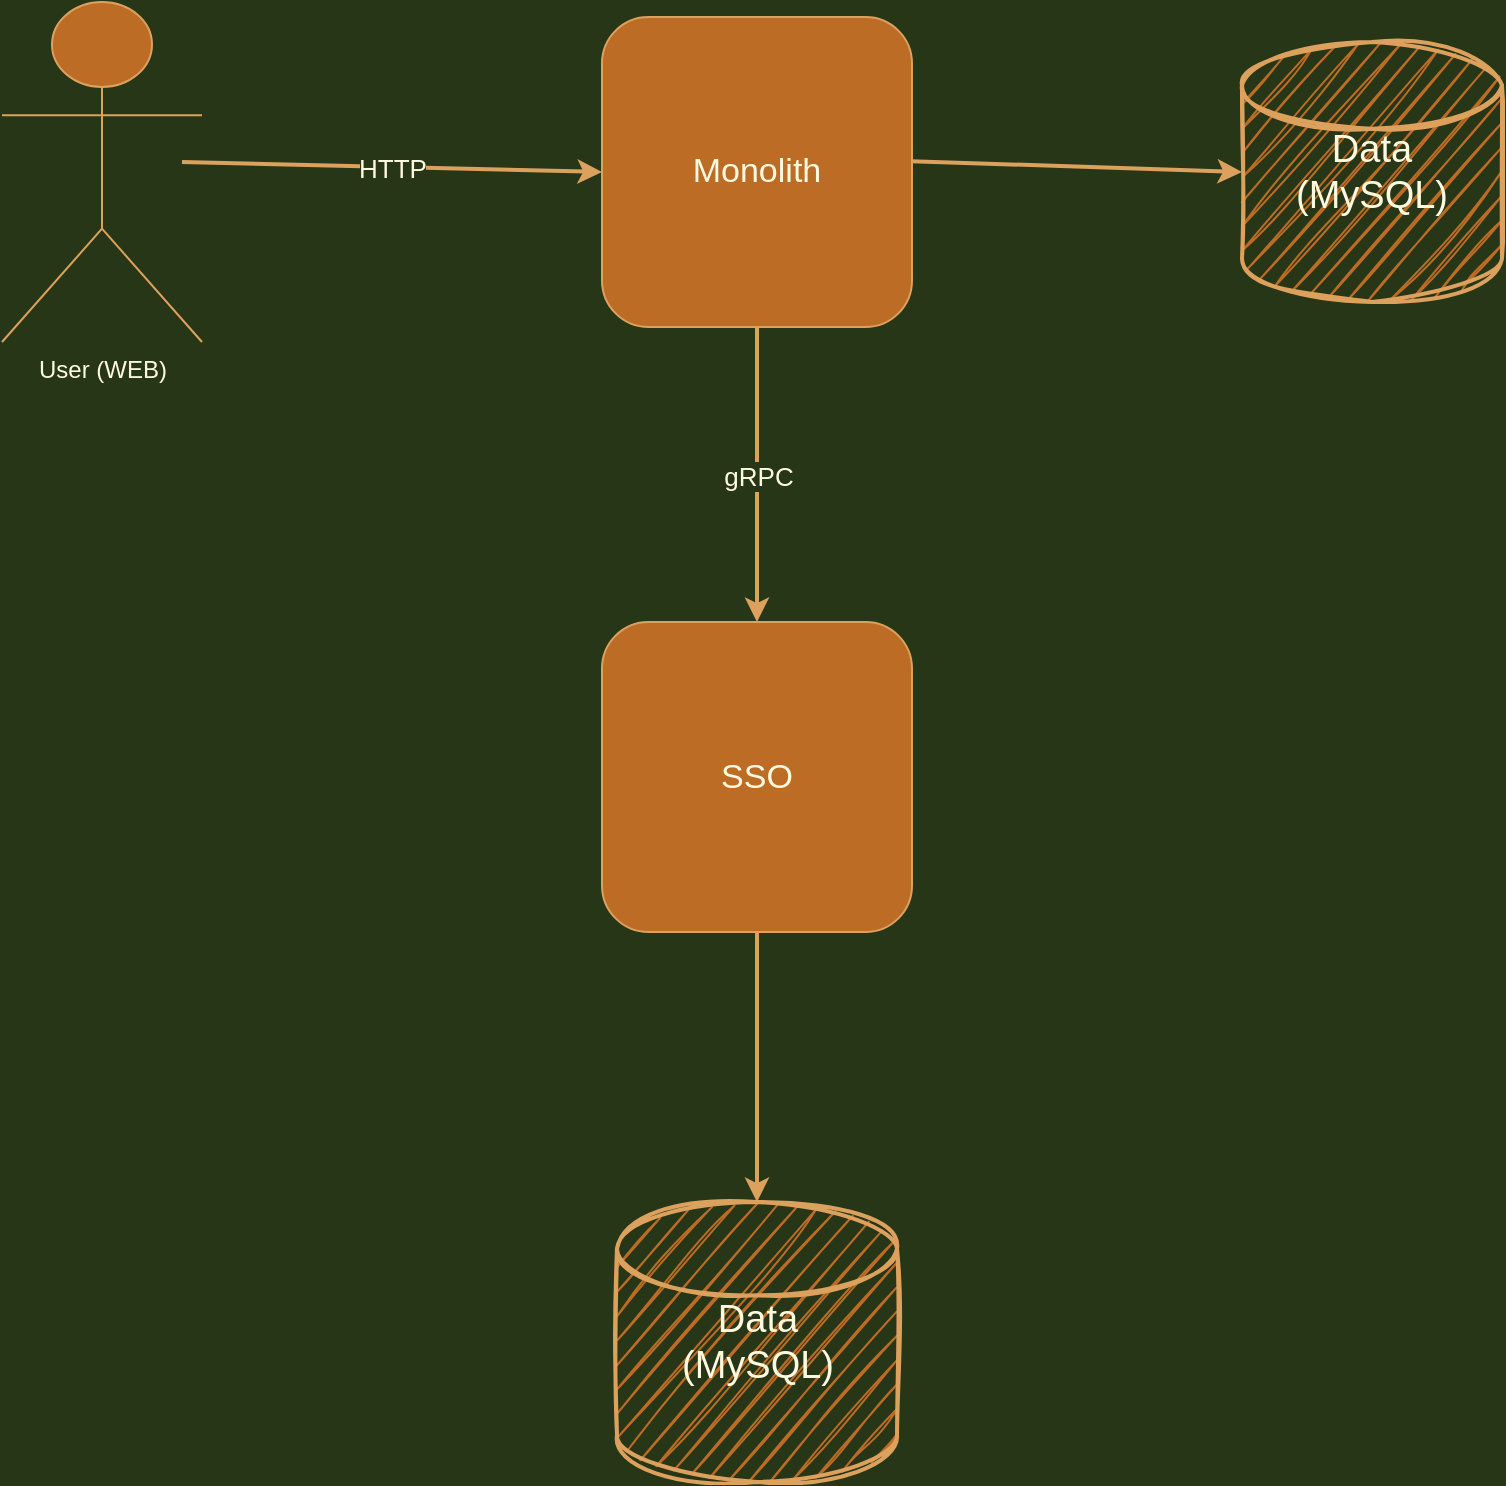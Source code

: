 <mxfile version="20.5.3" type="embed"><diagram id="qksox0yAliujU24NLHoh" name="Страница — 1"><mxGraphModel dx="1379" dy="937" grid="1" gridSize="10" guides="1" tooltips="1" connect="1" arrows="1" fold="1" page="1" pageScale="1" pageWidth="827" pageHeight="1169" background="#283618" math="1" shadow="0"><root><mxCell id="0"/><mxCell id="1" parent="0"/><mxCell id="yiFnastSYoOXgxj5C6BG-4" value="&lt;font style=&quot;font-size: 19px;&quot;&gt;Data&lt;br&gt;(MySQL)&lt;br&gt;&lt;/font&gt;" style="strokeWidth=2;html=1;shape=mxgraph.flowchart.database;whiteSpace=wrap;sketch=1;curveFitting=1;jiggle=2;fillColor=#BC6C25;strokeColor=#DDA15E;fontColor=#FEFAE0;" parent="1" vertex="1"><mxGeometry x="660" y="370" width="130" height="130" as="geometry"/></mxCell><mxCell id="yiFnastSYoOXgxj5C6BG-6" value="&lt;font style=&quot;font-size: 17px;&quot;&gt;Monolith&lt;br&gt;&lt;/font&gt;" style="whiteSpace=wrap;html=1;aspect=fixed;rounded=1;shadow=0;fillColor=#BC6C25;strokeColor=#DDA15E;fontColor=#FEFAE0;" parent="1" vertex="1"><mxGeometry x="340" y="357.5" width="155" height="155" as="geometry"/></mxCell><mxCell id="yiFnastSYoOXgxj5C6BG-7" value="User (WEB)" style="shape=umlActor;verticalLabelPosition=bottom;verticalAlign=top;html=1;shadow=0;fillColor=#BC6C25;strokeColor=#DDA15E;fontColor=#FEFAE0;" parent="1" vertex="1"><mxGeometry x="40" y="350" width="100" height="170" as="geometry"/></mxCell><mxCell id="yiFnastSYoOXgxj5C6BG-13" value="&lt;span style=&quot;font-size: 17px;&quot;&gt;SSO&lt;/span&gt;" style="whiteSpace=wrap;html=1;aspect=fixed;rounded=1;fillColor=#BC6C25;strokeColor=#DDA15E;fontColor=#FEFAE0;" parent="1" vertex="1"><mxGeometry x="340" y="660" width="155" height="155" as="geometry"/></mxCell><mxCell id="yiFnastSYoOXgxj5C6BG-15" value="&lt;font style=&quot;font-size: 19px;&quot;&gt;Data&lt;br&gt;(MySQL)&lt;br&gt;&lt;/font&gt;" style="strokeWidth=2;html=1;shape=mxgraph.flowchart.database;whiteSpace=wrap;sketch=1;curveFitting=1;jiggle=2;fillColor=#BC6C25;strokeColor=#DDA15E;fontColor=#FEFAE0;" parent="1" vertex="1"><mxGeometry x="347.5" y="950" width="140" height="140" as="geometry"/></mxCell><mxCell id="yiFnastSYoOXgxj5C6BG-17" value="" style="endArrow=classic;html=1;rounded=0;entryX=0.5;entryY=0;entryDx=0;entryDy=0;exitX=0.5;exitY=1;exitDx=0;exitDy=0;strokeWidth=2;labelBackgroundColor=#283618;strokeColor=#DDA15E;fontColor=#FEFAE0;" parent="1" source="yiFnastSYoOXgxj5C6BG-6" target="yiFnastSYoOXgxj5C6BG-13" edge="1"><mxGeometry relative="1" as="geometry"><mxPoint x="410" y="520" as="sourcePoint"/><mxPoint x="413" y="612.5" as="targetPoint"/></mxGeometry></mxCell><mxCell id="yiFnastSYoOXgxj5C6BG-18" value="&lt;font style=&quot;font-size: 13px;&quot;&gt;gRPC&lt;/font&gt;" style="edgeLabel;resizable=0;html=1;align=center;verticalAlign=middle;labelBackgroundColor=#283618;fontColor=#FEFAE0;" parent="yiFnastSYoOXgxj5C6BG-17" connectable="0" vertex="1"><mxGeometry relative="1" as="geometry"/></mxCell><mxCell id="yiFnastSYoOXgxj5C6BG-21" value="" style="endArrow=classic;html=1;rounded=0;entryX=0.5;entryY=0;entryDx=0;entryDy=0;entryPerimeter=0;exitX=0.5;exitY=1;exitDx=0;exitDy=0;strokeWidth=2;labelBackgroundColor=#283618;strokeColor=#DDA15E;fontColor=#FEFAE0;" parent="1" source="yiFnastSYoOXgxj5C6BG-13" target="yiFnastSYoOXgxj5C6BG-15" edge="1"><mxGeometry width="50" height="50" relative="1" as="geometry"><mxPoint x="230" y="870" as="sourcePoint"/><mxPoint x="280" y="820" as="targetPoint"/></mxGeometry></mxCell><mxCell id="yiFnastSYoOXgxj5C6BG-22" value="" style="endArrow=classic;html=1;rounded=0;entryX=0;entryY=0.5;entryDx=0;entryDy=0;entryPerimeter=0;exitX=0.997;exitY=0.465;exitDx=0;exitDy=0;exitPerimeter=0;strokeWidth=2;labelBackgroundColor=#283618;strokeColor=#DDA15E;fontColor=#FEFAE0;" parent="1" source="yiFnastSYoOXgxj5C6BG-6" target="yiFnastSYoOXgxj5C6BG-4" edge="1"><mxGeometry width="50" height="50" relative="1" as="geometry"><mxPoint x="510" y="450" as="sourcePoint"/><mxPoint x="428" y="960" as="targetPoint"/></mxGeometry></mxCell><mxCell id="yiFnastSYoOXgxj5C6BG-23" value="" style="endArrow=classic;html=1;rounded=0;entryX=0;entryY=0.5;entryDx=0;entryDy=0;strokeWidth=2;labelBackgroundColor=#283618;strokeColor=#DDA15E;fontColor=#FEFAE0;" parent="1" target="yiFnastSYoOXgxj5C6BG-6" edge="1"><mxGeometry relative="1" as="geometry"><mxPoint x="130" y="430" as="sourcePoint"/><mxPoint x="230" y="430" as="targetPoint"/></mxGeometry></mxCell><mxCell id="yiFnastSYoOXgxj5C6BG-24" value="&lt;font style=&quot;font-size: 13px;&quot;&gt;HTTP&lt;/font&gt;" style="edgeLabel;resizable=0;html=1;align=center;verticalAlign=middle;labelBackgroundColor=#283618;fontColor=#FEFAE0;" parent="yiFnastSYoOXgxj5C6BG-23" connectable="0" vertex="1"><mxGeometry relative="1" as="geometry"/></mxCell></root></mxGraphModel></diagram></mxfile>